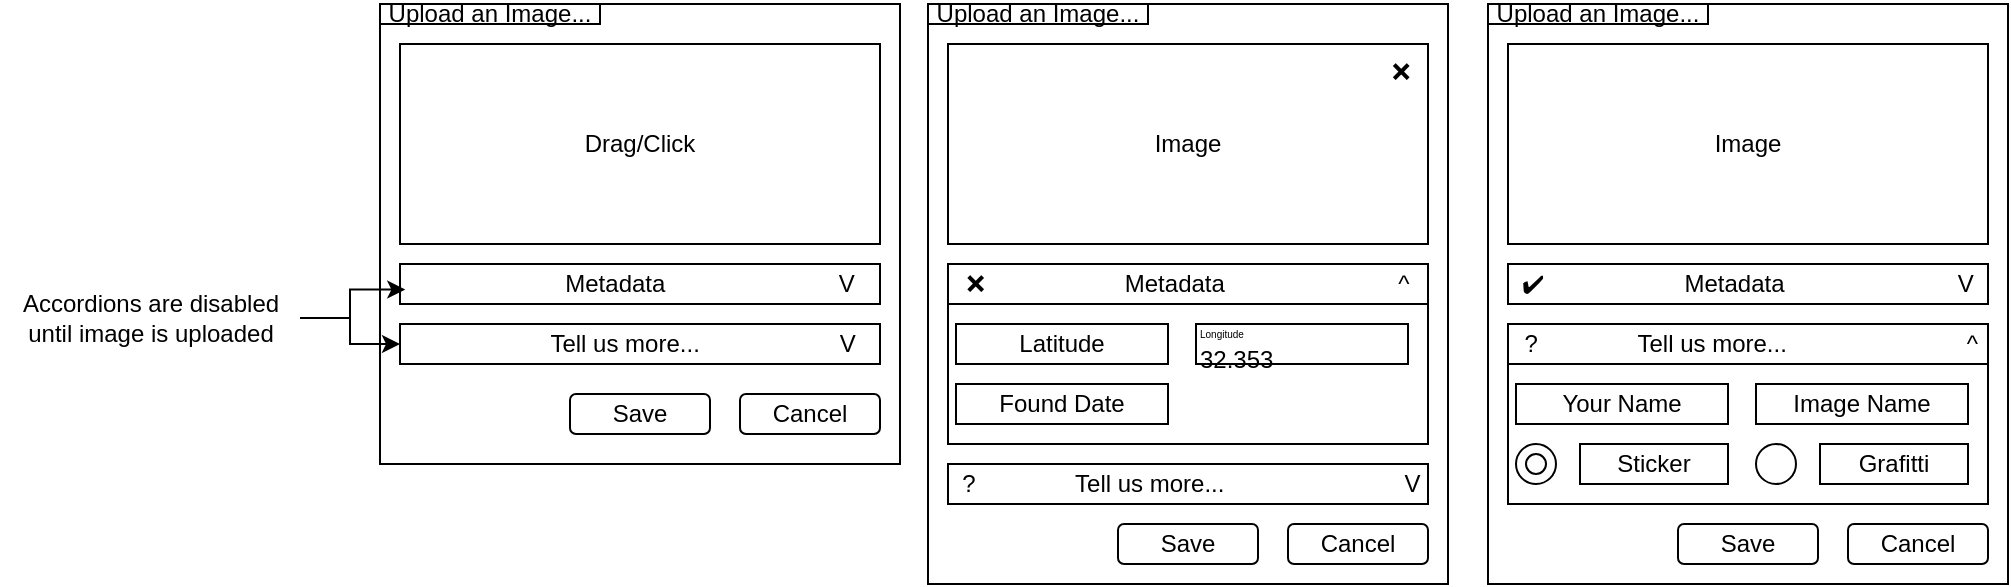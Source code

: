 <mxfile version="26.1.0">
  <diagram name="Seite-1" id="RwONC7GEeRL7ci6qagCt">
    <mxGraphModel dx="2257" dy="775" grid="1" gridSize="10" guides="1" tooltips="1" connect="1" arrows="1" fold="1" page="1" pageScale="1" pageWidth="827" pageHeight="1169" math="0" shadow="0">
      <root>
        <mxCell id="0" />
        <mxCell id="1" parent="0" />
        <mxCell id="ChM9SS276x5MhVWuQnma-30" value="" style="rounded=0;whiteSpace=wrap;html=1;" vertex="1" parent="1">
          <mxGeometry x="214" y="60" width="260" height="290" as="geometry" />
        </mxCell>
        <mxCell id="ChM9SS276x5MhVWuQnma-29" value="" style="rounded=0;whiteSpace=wrap;html=1;" vertex="1" parent="1">
          <mxGeometry x="-66" y="60" width="260" height="290" as="geometry" />
        </mxCell>
        <mxCell id="ChM9SS276x5MhVWuQnma-3" value="Image" style="rounded=0;whiteSpace=wrap;html=1;" vertex="1" parent="1">
          <mxGeometry x="224" y="80" width="240" height="100" as="geometry" />
        </mxCell>
        <mxCell id="ChM9SS276x5MhVWuQnma-4" value="✔️&amp;nbsp;&amp;nbsp;&amp;nbsp;&amp;nbsp;&amp;nbsp;&amp;nbsp;&amp;nbsp;&amp;nbsp;&amp;nbsp;&amp;nbsp;&amp;nbsp;&amp;nbsp; &amp;nbsp; &amp;nbsp;&amp;nbsp; &amp;nbsp;&amp;nbsp; Metadata&amp;nbsp;&amp;nbsp;&amp;nbsp;&amp;nbsp;&amp;nbsp;&amp;nbsp;&amp;nbsp;&amp;nbsp;&amp;nbsp;&amp;nbsp;&amp;nbsp;&amp;nbsp; &amp;nbsp;&amp;nbsp; &amp;nbsp;&amp;nbsp;&amp;nbsp;&amp;nbsp;&amp;nbsp;&amp;nbsp;&amp;nbsp;&amp;nbsp;&amp;nbsp; V" style="rounded=0;whiteSpace=wrap;html=1;" vertex="1" parent="1">
          <mxGeometry x="224" y="190" width="240" height="20" as="geometry" />
        </mxCell>
        <mxCell id="ChM9SS276x5MhVWuQnma-5" value="" style="rounded=0;whiteSpace=wrap;html=1;" vertex="1" parent="1">
          <mxGeometry x="224" y="220" width="240" height="90" as="geometry" />
        </mxCell>
        <mxCell id="ChM9SS276x5MhVWuQnma-8" value="Your Name" style="rounded=0;whiteSpace=wrap;html=1;" vertex="1" parent="1">
          <mxGeometry x="228" y="250" width="106" height="20" as="geometry" />
        </mxCell>
        <mxCell id="ChM9SS276x5MhVWuQnma-9" value="Sticker" style="rounded=0;whiteSpace=wrap;html=1;" vertex="1" parent="1">
          <mxGeometry x="260" y="280" width="74" height="20" as="geometry" />
        </mxCell>
        <mxCell id="ChM9SS276x5MhVWuQnma-11" value="Image Name" style="rounded=0;whiteSpace=wrap;html=1;" vertex="1" parent="1">
          <mxGeometry x="348" y="250" width="106" height="20" as="geometry" />
        </mxCell>
        <mxCell id="ChM9SS276x5MhVWuQnma-13" value="&amp;nbsp;? &amp;nbsp;&amp;nbsp;&amp;nbsp; &amp;nbsp; &amp;nbsp; &amp;nbsp; &amp;nbsp; &amp;nbsp; Tell us more...&amp;nbsp;&amp;nbsp;&amp;nbsp;&amp;nbsp;&amp;nbsp;&amp;nbsp;&amp;nbsp;&amp;nbsp;&amp;nbsp;&amp;nbsp;&amp;nbsp;&amp;nbsp; &amp;nbsp; &amp;nbsp; &amp;nbsp; &amp;nbsp; &amp;nbsp; &amp;nbsp; &amp;nbsp; ^" style="rounded=0;whiteSpace=wrap;html=1;" vertex="1" parent="1">
          <mxGeometry x="224" y="220" width="240" height="20" as="geometry" />
        </mxCell>
        <mxCell id="ChM9SS276x5MhVWuQnma-15" value="Image" style="rounded=0;whiteSpace=wrap;html=1;" vertex="1" parent="1">
          <mxGeometry x="-56" y="80" width="240" height="100" as="geometry" />
        </mxCell>
        <mxCell id="ChM9SS276x5MhVWuQnma-16" value="&amp;nbsp;? &amp;nbsp;&amp;nbsp;&amp;nbsp; &amp;nbsp; &amp;nbsp; &amp;nbsp; &amp;nbsp; &amp;nbsp; Tell us more...&amp;nbsp;&amp;nbsp;&amp;nbsp;&amp;nbsp;&amp;nbsp;&amp;nbsp;&amp;nbsp;&amp;nbsp;&amp;nbsp;&amp;nbsp;&amp;nbsp;&amp;nbsp; &amp;nbsp; &amp;nbsp; &amp;nbsp; &amp;nbsp; &amp;nbsp; &amp;nbsp; &amp;nbsp; V" style="rounded=0;whiteSpace=wrap;html=1;" vertex="1" parent="1">
          <mxGeometry x="-56" y="290" width="240" height="20" as="geometry" />
        </mxCell>
        <mxCell id="ChM9SS276x5MhVWuQnma-17" value="" style="rounded=0;whiteSpace=wrap;html=1;" vertex="1" parent="1">
          <mxGeometry x="-56" y="190" width="240" height="90" as="geometry" />
        </mxCell>
        <mxCell id="ChM9SS276x5MhVWuQnma-18" value="Latitude" style="rounded=0;whiteSpace=wrap;html=1;" vertex="1" parent="1">
          <mxGeometry x="-52" y="220" width="106" height="20" as="geometry" />
        </mxCell>
        <mxCell id="ChM9SS276x5MhVWuQnma-19" value="Found Date" style="rounded=0;whiteSpace=wrap;html=1;" vertex="1" parent="1">
          <mxGeometry x="-52" y="250" width="106" height="20" as="geometry" />
        </mxCell>
        <mxCell id="ChM9SS276x5MhVWuQnma-20" value="&lt;div align=&quot;left&quot;&gt;&lt;font style=&quot;font-size: 5px;&quot;&gt;Longitude&lt;/font&gt;&lt;/div&gt;&lt;div align=&quot;left&quot;&gt;32.353&lt;/div&gt;" style="rounded=0;whiteSpace=wrap;html=1;align=left;" vertex="1" parent="1">
          <mxGeometry x="68" y="220" width="106" height="20" as="geometry" />
        </mxCell>
        <mxCell id="ChM9SS276x5MhVWuQnma-22" value="&lt;span id=&quot;copy-emoji&quot; class=&quot;efont&quot;&gt;❌&lt;/span&gt;&amp;nbsp;&amp;nbsp;&amp;nbsp;&amp;nbsp;&amp;nbsp;&amp;nbsp;&amp;nbsp;&amp;nbsp;&amp;nbsp;&amp;nbsp;&amp;nbsp;&amp;nbsp; &amp;nbsp; &amp;nbsp;&amp;nbsp; &amp;nbsp;&amp;nbsp; Metadata&amp;nbsp;&amp;nbsp;&amp;nbsp;&amp;nbsp;&amp;nbsp;&amp;nbsp;&amp;nbsp;&amp;nbsp;&amp;nbsp;&amp;nbsp;&amp;nbsp;&amp;nbsp; &amp;nbsp;&amp;nbsp; &amp;nbsp;&amp;nbsp;&amp;nbsp;&amp;nbsp;&amp;nbsp;&amp;nbsp;&amp;nbsp;&amp;nbsp;&amp;nbsp; ^" style="rounded=0;whiteSpace=wrap;html=1;" vertex="1" parent="1">
          <mxGeometry x="-56" y="190" width="240" height="20" as="geometry" />
        </mxCell>
        <mxCell id="ChM9SS276x5MhVWuQnma-25" value="&lt;span class=&quot;efont&quot; id=&quot;copy-emoji&quot;&gt;❌&lt;/span&gt;" style="text;whiteSpace=wrap;html=1;" vertex="1" parent="1">
          <mxGeometry x="164" y="80" width="50" height="40" as="geometry" />
        </mxCell>
        <mxCell id="ChM9SS276x5MhVWuQnma-26" value="Upload an Image..." style="whiteSpace=wrap;html=1;" vertex="1" parent="1">
          <mxGeometry x="214" y="60" width="110" height="10" as="geometry" />
        </mxCell>
        <mxCell id="ChM9SS276x5MhVWuQnma-27" value="Upload an Image..." style="whiteSpace=wrap;html=1;" vertex="1" parent="1">
          <mxGeometry x="-66" y="60" width="110" height="10" as="geometry" />
        </mxCell>
        <mxCell id="ChM9SS276x5MhVWuQnma-32" value="Save" style="rounded=1;whiteSpace=wrap;html=1;" vertex="1" parent="1">
          <mxGeometry x="29" y="320" width="70" height="20" as="geometry" />
        </mxCell>
        <mxCell id="ChM9SS276x5MhVWuQnma-33" value="Cancel" style="rounded=1;whiteSpace=wrap;html=1;" vertex="1" parent="1">
          <mxGeometry x="114" y="320" width="70" height="20" as="geometry" />
        </mxCell>
        <mxCell id="ChM9SS276x5MhVWuQnma-34" value="Save" style="rounded=1;whiteSpace=wrap;html=1;" vertex="1" parent="1">
          <mxGeometry x="309" y="320" width="70" height="20" as="geometry" />
        </mxCell>
        <mxCell id="ChM9SS276x5MhVWuQnma-35" value="Cancel" style="rounded=1;whiteSpace=wrap;html=1;" vertex="1" parent="1">
          <mxGeometry x="394" y="320" width="70" height="20" as="geometry" />
        </mxCell>
        <mxCell id="ChM9SS276x5MhVWuQnma-37" value="" style="rounded=0;whiteSpace=wrap;html=1;" vertex="1" parent="1">
          <mxGeometry x="-340" y="60" width="260" height="230" as="geometry" />
        </mxCell>
        <mxCell id="ChM9SS276x5MhVWuQnma-38" value="Drag/Click" style="rounded=0;whiteSpace=wrap;html=1;" vertex="1" parent="1">
          <mxGeometry x="-330" y="80" width="240" height="100" as="geometry" />
        </mxCell>
        <mxCell id="ChM9SS276x5MhVWuQnma-39" value="&amp;nbsp;&amp;nbsp;&amp;nbsp;&amp;nbsp;&amp;nbsp;&amp;nbsp;&amp;nbsp;&amp;nbsp;&amp;nbsp;&amp;nbsp;&amp;nbsp;&amp;nbsp; &amp;nbsp; &amp;nbsp;&amp;nbsp; &amp;nbsp;&amp;nbsp; Metadata&amp;nbsp;&amp;nbsp;&amp;nbsp;&amp;nbsp;&amp;nbsp;&amp;nbsp;&amp;nbsp;&amp;nbsp;&amp;nbsp;&amp;nbsp;&amp;nbsp;&amp;nbsp; &amp;nbsp;&amp;nbsp; &amp;nbsp;&amp;nbsp;&amp;nbsp;&amp;nbsp;&amp;nbsp;&amp;nbsp;&amp;nbsp;&amp;nbsp;&amp;nbsp; V" style="rounded=0;whiteSpace=wrap;html=1;" vertex="1" parent="1">
          <mxGeometry x="-330" y="190" width="240" height="20" as="geometry" />
        </mxCell>
        <mxCell id="ChM9SS276x5MhVWuQnma-46" value="Upload an Image..." style="whiteSpace=wrap;html=1;" vertex="1" parent="1">
          <mxGeometry x="-340" y="60" width="110" height="10" as="geometry" />
        </mxCell>
        <mxCell id="ChM9SS276x5MhVWuQnma-47" value="Save" style="rounded=1;whiteSpace=wrap;html=1;" vertex="1" parent="1">
          <mxGeometry x="-245" y="255" width="70" height="20" as="geometry" />
        </mxCell>
        <mxCell id="ChM9SS276x5MhVWuQnma-48" value="Cancel" style="rounded=1;whiteSpace=wrap;html=1;" vertex="1" parent="1">
          <mxGeometry x="-160" y="255" width="70" height="20" as="geometry" />
        </mxCell>
        <mxCell id="ChM9SS276x5MhVWuQnma-50" value="&amp;nbsp; &amp;nbsp;&amp;nbsp; &amp;nbsp;&amp;nbsp;&amp;nbsp; &amp;nbsp; &amp;nbsp; &amp;nbsp; &amp;nbsp; &amp;nbsp; Tell us more...&amp;nbsp;&amp;nbsp;&amp;nbsp;&amp;nbsp;&amp;nbsp;&amp;nbsp;&amp;nbsp;&amp;nbsp;&amp;nbsp;&amp;nbsp;&amp;nbsp;&amp;nbsp; &amp;nbsp; &amp;nbsp; &amp;nbsp; &amp;nbsp; V" style="rounded=0;whiteSpace=wrap;html=1;" vertex="1" parent="1">
          <mxGeometry x="-330" y="220" width="240" height="20" as="geometry" />
        </mxCell>
        <mxCell id="ChM9SS276x5MhVWuQnma-53" style="edgeStyle=orthogonalEdgeStyle;rounded=0;orthogonalLoop=1;jettySize=auto;html=1;entryX=0;entryY=0.5;entryDx=0;entryDy=0;" edge="1" parent="1" source="ChM9SS276x5MhVWuQnma-51" target="ChM9SS276x5MhVWuQnma-50">
          <mxGeometry relative="1" as="geometry" />
        </mxCell>
        <mxCell id="ChM9SS276x5MhVWuQnma-51" value="&lt;div&gt;Accordions are disabled&lt;/div&gt;&lt;div&gt;until image is uploaded&lt;/div&gt;" style="text;html=1;align=center;verticalAlign=middle;resizable=0;points=[];autosize=1;strokeColor=none;fillColor=none;" vertex="1" parent="1">
          <mxGeometry x="-530" y="197" width="150" height="40" as="geometry" />
        </mxCell>
        <mxCell id="ChM9SS276x5MhVWuQnma-52" style="edgeStyle=orthogonalEdgeStyle;rounded=0;orthogonalLoop=1;jettySize=auto;html=1;entryX=0.011;entryY=0.64;entryDx=0;entryDy=0;entryPerimeter=0;" edge="1" parent="1" source="ChM9SS276x5MhVWuQnma-51" target="ChM9SS276x5MhVWuQnma-39">
          <mxGeometry relative="1" as="geometry" />
        </mxCell>
        <mxCell id="ChM9SS276x5MhVWuQnma-58" style="edgeStyle=orthogonalEdgeStyle;rounded=0;orthogonalLoop=1;jettySize=auto;html=1;exitX=1;exitY=1;exitDx=0;exitDy=0;entryX=0;entryY=0;entryDx=0;entryDy=0;" edge="1" parent="1" source="ChM9SS276x5MhVWuQnma-54" target="ChM9SS276x5MhVWuQnma-57">
          <mxGeometry relative="1" as="geometry" />
        </mxCell>
        <mxCell id="ChM9SS276x5MhVWuQnma-54" value="" style="ellipse;whiteSpace=wrap;html=1;aspect=fixed;" vertex="1" parent="1">
          <mxGeometry x="228" y="280" width="20" height="20" as="geometry" />
        </mxCell>
        <mxCell id="ChM9SS276x5MhVWuQnma-55" value="Grafitti" style="rounded=0;whiteSpace=wrap;html=1;" vertex="1" parent="1">
          <mxGeometry x="380" y="280" width="74" height="20" as="geometry" />
        </mxCell>
        <mxCell id="ChM9SS276x5MhVWuQnma-56" value="" style="ellipse;whiteSpace=wrap;html=1;aspect=fixed;" vertex="1" parent="1">
          <mxGeometry x="348" y="280" width="20" height="20" as="geometry" />
        </mxCell>
        <mxCell id="ChM9SS276x5MhVWuQnma-57" value="" style="ellipse;whiteSpace=wrap;html=1;aspect=fixed;" vertex="1" parent="1">
          <mxGeometry x="233" y="285" width="10" height="10" as="geometry" />
        </mxCell>
      </root>
    </mxGraphModel>
  </diagram>
</mxfile>
